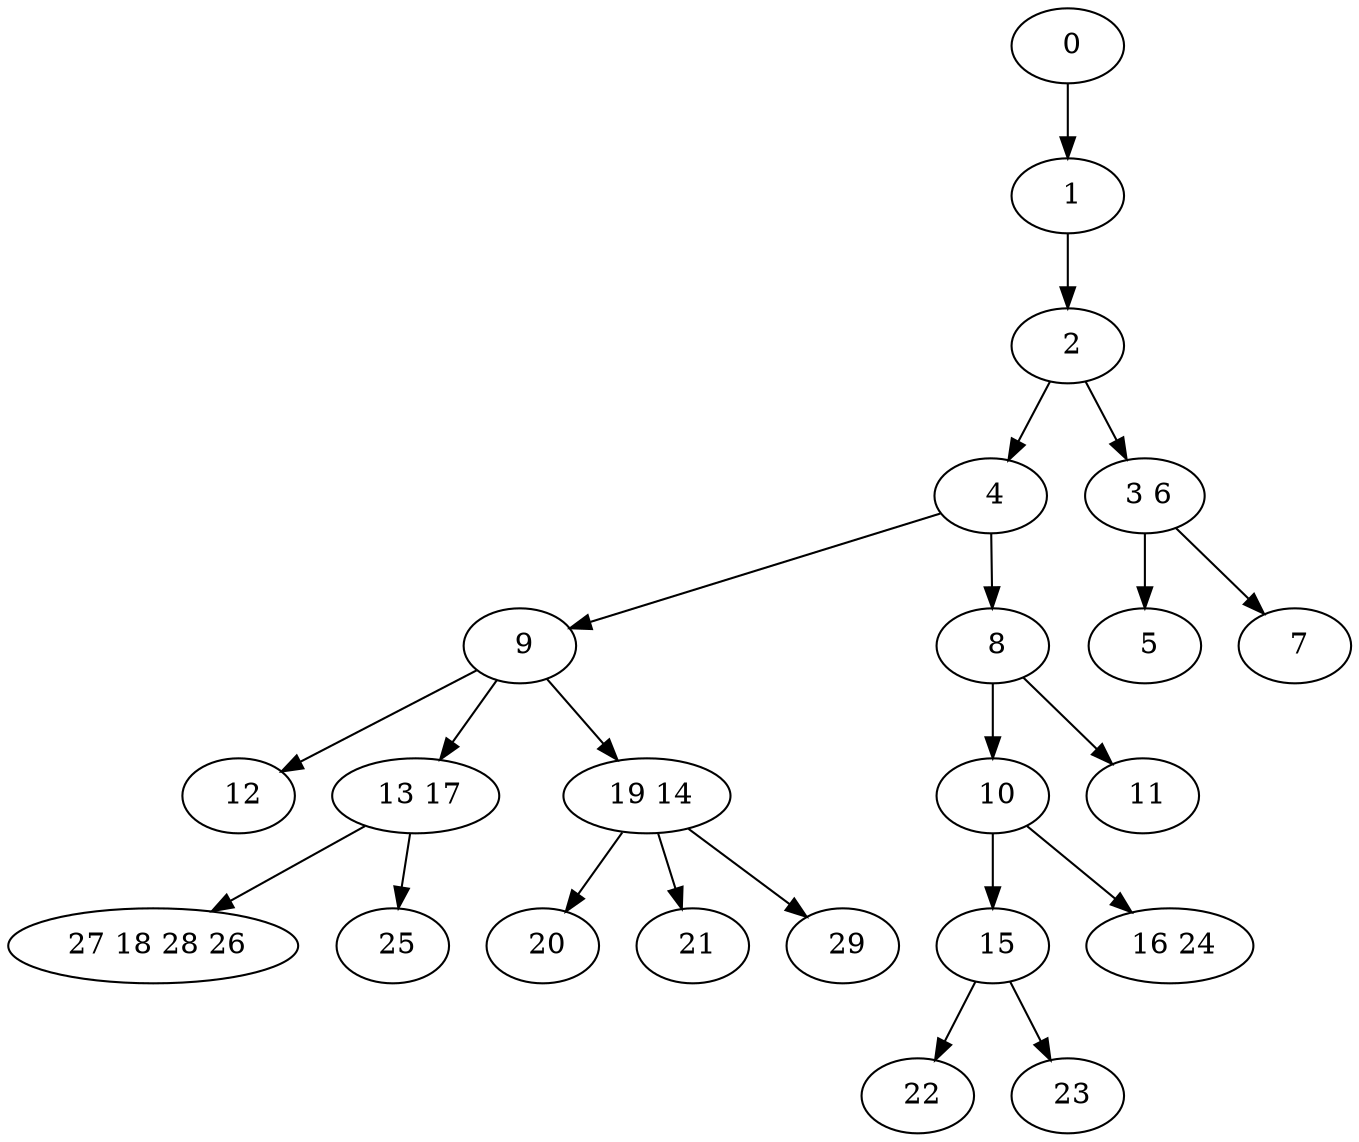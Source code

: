 digraph mytree {
" 1" -> " 2";
" 9" -> " 12";
" 9" -> " 13 17";
" 9" -> " 19 14";
" 4" -> " 9";
" 4" -> " 8";
" 2" -> " 4";
" 2" -> " 3 6";
" 3 6" -> " 5";
" 3 6" -> " 7";
" 5";
" 7";
" 8" -> " 10";
" 8" -> " 11";
" 10" -> " 15";
" 10" -> " 16 24";
" 11";
" 12";
" 13 17" -> " 27 18 28 26";
" 13 17" -> " 25";
" 19 14" -> " 20";
" 19 14" -> " 21";
" 19 14" -> " 29";
" 15" -> " 22";
" 15" -> " 23";
" 16 24";
" 27 18 28 26";
" 22";
" 23";
" 25";
" 20";
" 21";
" 29";
" 0" -> " 1";
}
